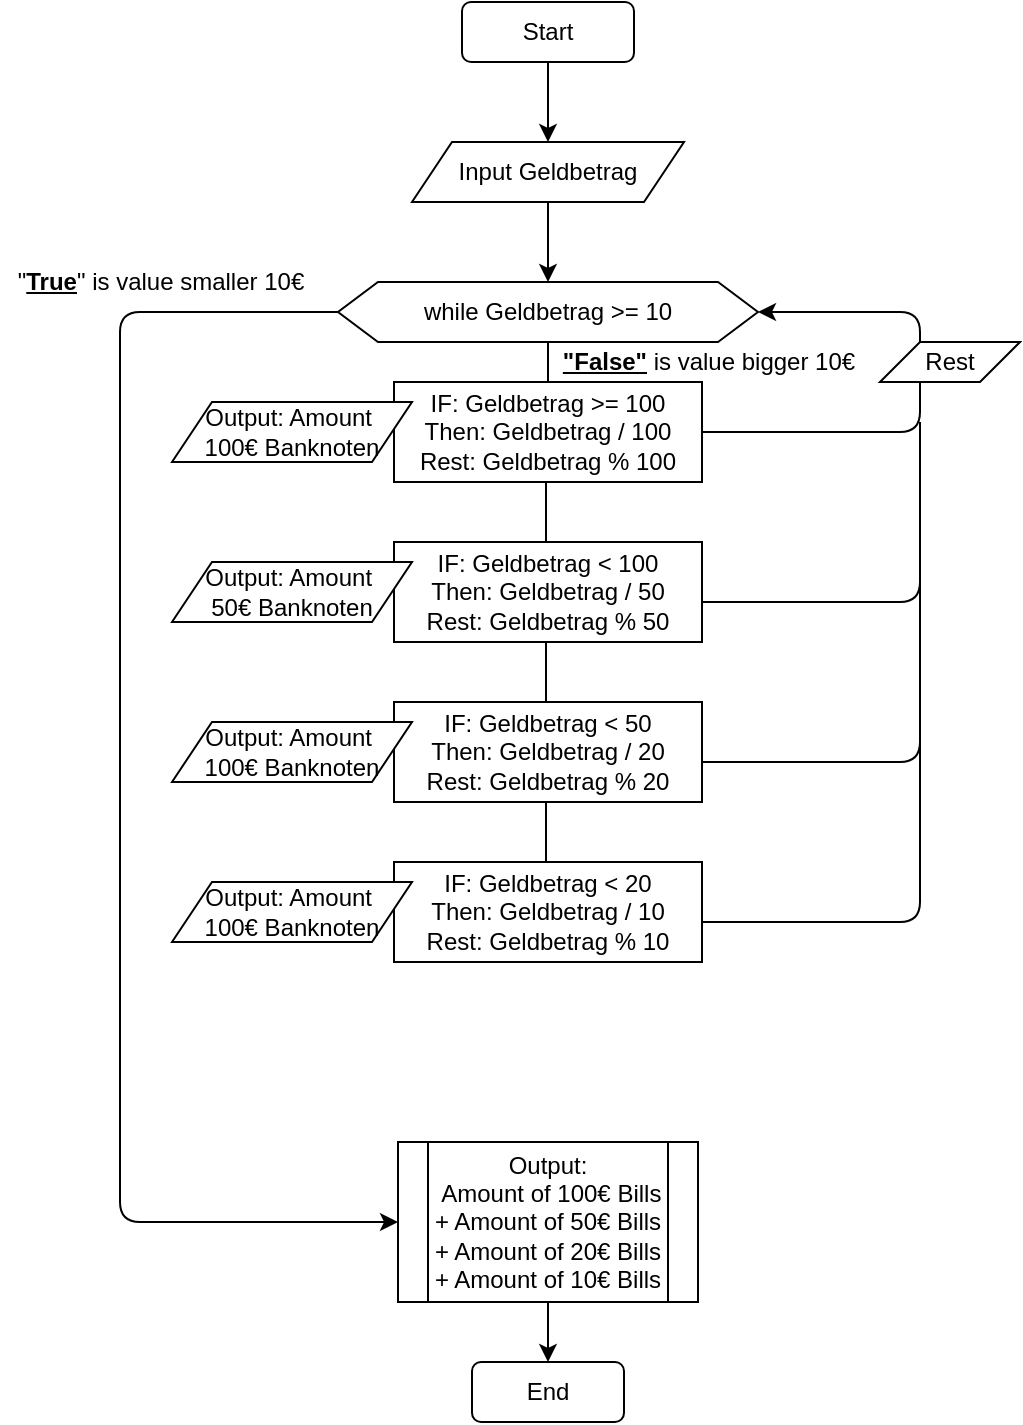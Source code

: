 <mxfile version="13.6.2" type="device"><diagram id="Cm7zqFQhqoUB2BR03l09" name="Page-1"><mxGraphModel dx="749" dy="530" grid="1" gridSize="10" guides="1" tooltips="1" connect="1" arrows="1" fold="1" page="1" pageScale="1" pageWidth="827" pageHeight="1169" math="0" shadow="0"><root><mxCell id="0"/><mxCell id="1" parent="0"/><mxCell id="4dUgbBdPxpRV471CiZ3z-1" value="Start" style="rounded=1;whiteSpace=wrap;html=1;" parent="1" vertex="1"><mxGeometry x="371" y="50" width="86" height="30" as="geometry"/></mxCell><mxCell id="4dUgbBdPxpRV471CiZ3z-2" value="" style="endArrow=classic;html=1;exitX=0.5;exitY=1;exitDx=0;exitDy=0;" parent="1" edge="1"><mxGeometry width="50" height="50" relative="1" as="geometry"><mxPoint x="414" y="80" as="sourcePoint"/><mxPoint x="414" y="120" as="targetPoint"/><Array as="points"><mxPoint x="414" y="100"/></Array></mxGeometry></mxCell><mxCell id="4dUgbBdPxpRV471CiZ3z-3" value="Input Geldbetrag" style="shape=parallelogram;perimeter=parallelogramPerimeter;whiteSpace=wrap;html=1;fixedSize=1;" parent="1" vertex="1"><mxGeometry x="346" y="120" width="136" height="30" as="geometry"/></mxCell><mxCell id="4dUgbBdPxpRV471CiZ3z-5" value="" style="endArrow=classic;html=1;exitX=0.5;exitY=1;exitDx=0;exitDy=0;" parent="1" edge="1"><mxGeometry width="50" height="50" relative="1" as="geometry"><mxPoint x="414" y="150" as="sourcePoint"/><mxPoint x="414" y="190" as="targetPoint"/><Array as="points"><mxPoint x="414" y="170"/></Array></mxGeometry></mxCell><mxCell id="4dUgbBdPxpRV471CiZ3z-6" value="while Geldbetrag &amp;gt;= 10" style="shape=hexagon;perimeter=hexagonPerimeter2;whiteSpace=wrap;html=1;fixedSize=1;" parent="1" vertex="1"><mxGeometry x="309" y="190" width="210" height="30" as="geometry"/></mxCell><mxCell id="4dUgbBdPxpRV471CiZ3z-7" value="" style="endArrow=none;html=1;entryX=0.5;entryY=1;entryDx=0;entryDy=0;" parent="1" target="4dUgbBdPxpRV471CiZ3z-6" edge="1"><mxGeometry width="50" height="50" relative="1" as="geometry"><mxPoint x="414" y="240" as="sourcePoint"/><mxPoint x="410" y="280" as="targetPoint"/></mxGeometry></mxCell><mxCell id="4dUgbBdPxpRV471CiZ3z-8" value="IF: Geldbetrag &amp;gt;= 100&lt;br&gt;Then: Geldbetrag / 100&lt;br&gt;Rest: Geldbetrag % 100" style="rounded=0;whiteSpace=wrap;html=1;" parent="1" vertex="1"><mxGeometry x="337" y="240" width="154" height="50" as="geometry"/></mxCell><mxCell id="4dUgbBdPxpRV471CiZ3z-9" style="edgeStyle=orthogonalEdgeStyle;rounded=0;orthogonalLoop=1;jettySize=auto;html=1;exitX=0.5;exitY=1;exitDx=0;exitDy=0;" parent="1" source="4dUgbBdPxpRV471CiZ3z-8" target="4dUgbBdPxpRV471CiZ3z-8" edge="1"><mxGeometry relative="1" as="geometry"/></mxCell><mxCell id="4dUgbBdPxpRV471CiZ3z-15" value="" style="endArrow=none;html=1;entryX=0.5;entryY=1;entryDx=0;entryDy=0;" parent="1" edge="1"><mxGeometry width="50" height="50" relative="1" as="geometry"><mxPoint x="413" y="320" as="sourcePoint"/><mxPoint x="413" y="290" as="targetPoint"/></mxGeometry></mxCell><mxCell id="4dUgbBdPxpRV471CiZ3z-36" value="Output: Amount&amp;nbsp;&lt;br&gt;100€ Banknoten" style="shape=parallelogram;perimeter=parallelogramPerimeter;whiteSpace=wrap;html=1;fixedSize=1;" parent="1" vertex="1"><mxGeometry x="226" y="250" width="120" height="30" as="geometry"/></mxCell><mxCell id="4dUgbBdPxpRV471CiZ3z-45" value="" style="endArrow=classic;html=1;exitX=1;exitY=0.5;exitDx=0;exitDy=0;entryX=1;entryY=0.5;entryDx=0;entryDy=0;" parent="1" source="4dUgbBdPxpRV471CiZ3z-8" target="4dUgbBdPxpRV471CiZ3z-6" edge="1"><mxGeometry width="50" height="50" relative="1" as="geometry"><mxPoint x="490" y="310" as="sourcePoint"/><mxPoint x="600" y="190" as="targetPoint"/><Array as="points"><mxPoint x="600" y="265"/><mxPoint x="600" y="205"/></Array></mxGeometry></mxCell><mxCell id="4dUgbBdPxpRV471CiZ3z-48" value="Rest" style="shape=parallelogram;perimeter=parallelogramPerimeter;whiteSpace=wrap;html=1;fixedSize=1;" parent="1" vertex="1"><mxGeometry x="580" y="220" width="70" height="20" as="geometry"/></mxCell><mxCell id="4dUgbBdPxpRV471CiZ3z-49" value="IF: Geldbetrag &amp;lt; 100&lt;br&gt;Then: Geldbetrag / 50&lt;br&gt;Rest: Geldbetrag % 50" style="rounded=0;whiteSpace=wrap;html=1;" parent="1" vertex="1"><mxGeometry x="337" y="320" width="154" height="50" as="geometry"/></mxCell><mxCell id="4dUgbBdPxpRV471CiZ3z-50" value="" style="endArrow=none;html=1;entryX=0.5;entryY=1;entryDx=0;entryDy=0;" parent="1" edge="1"><mxGeometry width="50" height="50" relative="1" as="geometry"><mxPoint x="413" y="400" as="sourcePoint"/><mxPoint x="413" y="370" as="targetPoint"/></mxGeometry></mxCell><mxCell id="4dUgbBdPxpRV471CiZ3z-51" value="Output: Amount&amp;nbsp;&lt;br&gt;50€ Banknoten" style="shape=parallelogram;perimeter=parallelogramPerimeter;whiteSpace=wrap;html=1;fixedSize=1;" parent="1" vertex="1"><mxGeometry x="226" y="330" width="120" height="30" as="geometry"/></mxCell><mxCell id="4dUgbBdPxpRV471CiZ3z-52" value="IF: Geldbetrag &amp;lt; 50&lt;br&gt;Then: Geldbetrag / 20&lt;br&gt;Rest: Geldbetrag % 20" style="rounded=0;whiteSpace=wrap;html=1;" parent="1" vertex="1"><mxGeometry x="337" y="400" width="154" height="50" as="geometry"/></mxCell><mxCell id="4dUgbBdPxpRV471CiZ3z-53" value="" style="endArrow=none;html=1;entryX=0.5;entryY=1;entryDx=0;entryDy=0;" parent="1" edge="1"><mxGeometry width="50" height="50" relative="1" as="geometry"><mxPoint x="413" y="480" as="sourcePoint"/><mxPoint x="413" y="450" as="targetPoint"/></mxGeometry></mxCell><mxCell id="4dUgbBdPxpRV471CiZ3z-54" value="Output: Amount&amp;nbsp;&lt;br&gt;100€ Banknoten" style="shape=parallelogram;perimeter=parallelogramPerimeter;whiteSpace=wrap;html=1;fixedSize=1;" parent="1" vertex="1"><mxGeometry x="226" y="410" width="120" height="30" as="geometry"/></mxCell><mxCell id="4dUgbBdPxpRV471CiZ3z-55" value="IF: Geldbetrag &amp;lt; 20&lt;br&gt;Then: Geldbetrag / 10&lt;br&gt;Rest: Geldbetrag % 10" style="rounded=0;whiteSpace=wrap;html=1;" parent="1" vertex="1"><mxGeometry x="337" y="480" width="154" height="50" as="geometry"/></mxCell><mxCell id="4dUgbBdPxpRV471CiZ3z-57" value="Output: Amount&amp;nbsp;&lt;br&gt;100€ Banknoten" style="shape=parallelogram;perimeter=parallelogramPerimeter;whiteSpace=wrap;html=1;fixedSize=1;" parent="1" vertex="1"><mxGeometry x="226" y="490" width="120" height="30" as="geometry"/></mxCell><mxCell id="4dUgbBdPxpRV471CiZ3z-59" value="" style="endArrow=none;html=1;" parent="1" edge="1"><mxGeometry width="50" height="50" relative="1" as="geometry"><mxPoint x="491" y="350" as="sourcePoint"/><mxPoint x="600" y="260" as="targetPoint"/><Array as="points"><mxPoint x="600" y="350"/></Array></mxGeometry></mxCell><mxCell id="4dUgbBdPxpRV471CiZ3z-60" value="" style="endArrow=none;html=1;" parent="1" edge="1"><mxGeometry width="50" height="50" relative="1" as="geometry"><mxPoint x="491" y="430" as="sourcePoint"/><mxPoint x="600" y="340" as="targetPoint"/><Array as="points"><mxPoint x="600" y="430"/></Array></mxGeometry></mxCell><mxCell id="4dUgbBdPxpRV471CiZ3z-61" value="" style="endArrow=none;html=1;" parent="1" edge="1"><mxGeometry width="50" height="50" relative="1" as="geometry"><mxPoint x="491" y="510" as="sourcePoint"/><mxPoint x="600" y="420" as="targetPoint"/><Array as="points"><mxPoint x="600" y="510"/></Array></mxGeometry></mxCell><mxCell id="4dUgbBdPxpRV471CiZ3z-62" value="" style="endArrow=classic;html=1;exitX=0;exitY=0.5;exitDx=0;exitDy=0;entryX=0;entryY=0.5;entryDx=0;entryDy=0;" parent="1" source="4dUgbBdPxpRV471CiZ3z-6" target="4dUgbBdPxpRV471CiZ3z-64" edge="1"><mxGeometry width="50" height="50" relative="1" as="geometry"><mxPoint x="219" y="204.76" as="sourcePoint"/><mxPoint x="330" y="660" as="targetPoint"/><Array as="points"><mxPoint x="200" y="205"/><mxPoint x="200" y="660"/></Array></mxGeometry></mxCell><mxCell id="4dUgbBdPxpRV471CiZ3z-64" value="Output: &lt;br&gt;&amp;nbsp;Amount of 100€ Bills&lt;br&gt;+ Amount of 50€ Bills&lt;br&gt;+ Amount of 20€ Bills&lt;br&gt;+ Amount of 10€ Bills" style="shape=process;whiteSpace=wrap;html=1;backgroundOutline=1;" parent="1" vertex="1"><mxGeometry x="339" y="620" width="150" height="80" as="geometry"/></mxCell><mxCell id="4dUgbBdPxpRV471CiZ3z-65" value="&lt;b&gt;&lt;u&gt;&quot;False&quot;&lt;/u&gt;&lt;/b&gt; is value bigger 10€" style="text;html=1;align=center;verticalAlign=middle;resizable=0;points=[];autosize=1;" parent="1" vertex="1"><mxGeometry x="414" y="220" width="160" height="20" as="geometry"/></mxCell><mxCell id="4dUgbBdPxpRV471CiZ3z-67" value="&quot;&lt;b&gt;&lt;u&gt;True&lt;/u&gt;&lt;/b&gt;&quot; is value smaller 10€" style="text;html=1;align=center;verticalAlign=middle;resizable=0;points=[];autosize=1;" parent="1" vertex="1"><mxGeometry x="140" y="180" width="160" height="20" as="geometry"/></mxCell><mxCell id="4dUgbBdPxpRV471CiZ3z-68" value="" style="endArrow=classic;html=1;exitX=0.5;exitY=1;exitDx=0;exitDy=0;" parent="1" source="4dUgbBdPxpRV471CiZ3z-64" edge="1"><mxGeometry width="50" height="50" relative="1" as="geometry"><mxPoint x="414" y="720" as="sourcePoint"/><mxPoint x="414" y="730" as="targetPoint"/></mxGeometry></mxCell><mxCell id="4dUgbBdPxpRV471CiZ3z-69" value="End" style="rounded=1;whiteSpace=wrap;html=1;" parent="1" vertex="1"><mxGeometry x="376" y="730" width="76" height="30" as="geometry"/></mxCell></root></mxGraphModel></diagram></mxfile>